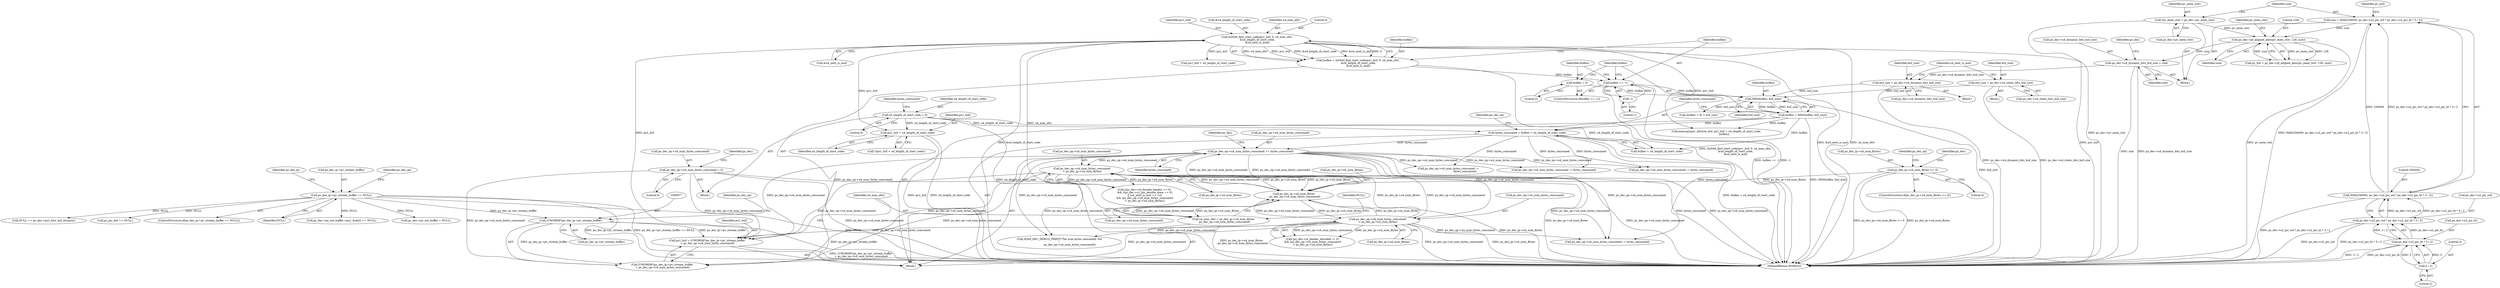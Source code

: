 digraph "0_Android_7554755536019e439433c515eeb44e701fb3bfb2@pointer" {
"1001126" [label="(Call,pu1_buf + u4_length_of_start_code)"];
"1001082" [label="(Call,ih264d_find_start_code(pu1_buf, 0, u4_max_ofst,\n &u4_length_of_start_code,\n &u4_next_is_aud))"];
"1000973" [label="(Call,pu1_buf = (UWORD8*)ps_dec_ip->pv_stream_buffer\n + ps_dec_op->u4_num_bytes_consumed)"];
"1000976" [label="(Call,(UWORD8*)ps_dec_ip->pv_stream_buffer)"];
"1000260" [label="(Call,ps_dec_ip->pv_stream_buffer == NULL)"];
"1001450" [label="(Call,ps_dec_op->u4_num_bytes_consumed\n < ps_dec_ip->u4_num_Bytes)"];
"1001108" [label="(Call,ps_dec_op->u4_num_bytes_consumed += bytes_consumed)"];
"1001103" [label="(Call,bytes_consumed = buflen + u4_length_of_start_code)"];
"1001098" [label="(Call,buflen = MIN(buflen, buf_size))"];
"1001100" [label="(Call,MIN(buflen, buf_size))"];
"1001091" [label="(Call,buflen == -1)"];
"1001080" [label="(Call,buflen = ih264d_find_start_code(pu1_buf, 0, u4_max_ofst,\n &u4_length_of_start_code,\n &u4_next_is_aud))"];
"1001093" [label="(Call,-1)"];
"1001095" [label="(Call,buflen = 0)"];
"1001060" [label="(Call,buf_size = ps_dec->u4_dynamic_bits_buf_size)"];
"1001045" [label="(Call,ps_dec->u4_dynamic_bits_buf_size = size)"];
"1001031" [label="(Call,ps_dec->pf_aligned_alloc(pv_mem_ctxt, 128, size))"];
"1001009" [label="(Call,*pv_mem_ctxt = ps_dec->pv_mem_ctxt)"];
"1001014" [label="(Call,size = MAX(256000, ps_dec->u2_pic_wd * ps_dec->u2_pic_ht * 3 / 2))"];
"1001016" [label="(Call,MAX(256000, ps_dec->u2_pic_wd * ps_dec->u2_pic_ht * 3 / 2))"];
"1001018" [label="(Call,ps_dec->u2_pic_wd * ps_dec->u2_pic_ht * 3 / 2)"];
"1001022" [label="(Call,ps_dec->u2_pic_ht * 3 / 2)"];
"1001026" [label="(Call,3 / 2)"];
"1001072" [label="(Call,buf_size = ps_dec->u4_static_bits_buf_size)"];
"1000171" [label="(Call,u4_length_of_start_code = 0)"];
"1000986" [label="(Call,ps_dec_ip->u4_num_Bytes\n - ps_dec_op->u4_num_bytes_consumed)"];
"1001425" [label="(Call,ps_dec_op->u4_num_bytes_consumed\n < ps_dec_ip->u4_num_Bytes)"];
"1000281" [label="(Call,ps_dec_ip->u4_num_Bytes <= 0)"];
"1000306" [label="(Call,ps_dec_op->u4_num_bytes_consumed = 0)"];
"1000984" [label="(Call,u4_max_ofst = ps_dec_ip->u4_num_Bytes\n - ps_dec_op->u4_num_bytes_consumed)"];
"1001022" [label="(Call,ps_dec->u2_pic_ht * 3 / 2)"];
"1001061" [label="(Identifier,buf_size)"];
"1001017" [label="(Literal,256000)"];
"1001080" [label="(Call,buflen = ih264d_find_start_code(pu1_buf, 0, u4_max_ofst,\n &u4_length_of_start_code,\n &u4_next_is_aud))"];
"1001082" [label="(Call,ih264d_find_start_code(pu1_buf, 0, u4_max_ofst,\n &u4_length_of_start_code,\n &u4_next_is_aud))"];
"1001105" [label="(Call,buflen + u4_length_of_start_code)"];
"1000313" [label="(Identifier,ps_dec)"];
"1001200" [label="(Call,memcpy(pu1_bitstrm_buf, pu1_buf + u4_length_of_start_code,\n                   buflen))"];
"1001101" [label="(Identifier,buflen)"];
"1001108" [label="(Call,ps_dec_op->u4_num_bytes_consumed += bytes_consumed)"];
"1001419" [label="(Call,(ps_dec->i4_header_decoded != 3)\n && (ps_dec_op->u4_num_bytes_consumed\n < ps_dec_ip->u4_num_Bytes))"];
"1001010" [label="(Identifier,pv_mem_ctxt)"];
"1001026" [label="(Call,3 / 2)"];
"1001052" [label="(Identifier,ps_dec)"];
"1001085" [label="(Identifier,u4_max_ofst)"];
"1001060" [label="(Call,buf_size = ps_dec->u4_dynamic_bits_buf_size)"];
"1000280" [label="(ControlStructure,if(ps_dec_ip->u4_num_Bytes <= 0))"];
"1001450" [label="(Call,ps_dec_op->u4_num_bytes_consumed\n < ps_dec_ip->u4_num_Bytes)"];
"1001370" [label="(Call,ps_dec_op->u4_num_bytes_consumed -= bytes_consumed)"];
"1001587" [label="(Call,ps_dec_op->u4_num_bytes_consumed -= bytes_consumed)"];
"1000282" [label="(Call,ps_dec_ip->u4_num_Bytes)"];
"1001011" [label="(Call,ps_dec->pv_mem_ctxt)"];
"1001084" [label="(Literal,0)"];
"1001016" [label="(Call,MAX(256000, ps_dec->u2_pic_wd * ps_dec->u2_pic_ht * 3 / 2))"];
"1001096" [label="(Identifier,buflen)"];
"1000978" [label="(Call,ps_dec_ip->pv_stream_buffer)"];
"1001049" [label="(Identifier,size)"];
"1000171" [label="(Call,u4_length_of_start_code = 0)"];
"1000268" [label="(Identifier,ps_dec_op)"];
"1001103" [label="(Call,bytes_consumed = buflen + u4_length_of_start_code)"];
"1001119" [label="(Identifier,ps_dec)"];
"1000995" [label="(Call,NULL == ps_dec->pu1_bits_buf_dynamic)"];
"1001027" [label="(Literal,3)"];
"1000984" [label="(Call,u4_max_ofst = ps_dec_ip->u4_num_Bytes\n - ps_dec_op->u4_num_bytes_consumed)"];
"1001018" [label="(Call,ps_dec->u2_pic_wd * ps_dec->u2_pic_ht * 3 / 2)"];
"1000176" [label="(Identifier,bytes_consumed)"];
"1001451" [label="(Call,ps_dec_op->u4_num_bytes_consumed)"];
"1001028" [label="(Literal,2)"];
"1001015" [label="(Identifier,size)"];
"1001034" [label="(Identifier,size)"];
"1001207" [label="(Call,(buflen + 8) < buf_size)"];
"1001081" [label="(Identifier,buflen)"];
"1000982" [label="(Identifier,ps_dec_op)"];
"1001126" [label="(Call,pu1_buf + u4_length_of_start_code)"];
"1000260" [label="(Call,ps_dec_ip->pv_stream_buffer == NULL)"];
"1001434" [label="(Call,((ps_dec->i4_decode_header == 0)\n && ((ps_dec->u1_pic_decode_done == 0)\n || (u4_next_is_aud == 1)))\n && (ps_dec_op->u4_num_bytes_consumed\n < ps_dec_ip->u4_num_Bytes))"];
"1001125" [label="(Call,*(pu1_buf + u4_length_of_start_code))"];
"1001072" [label="(Call,buf_size = ps_dec->u4_static_bits_buf_size)"];
"1002135" [label="(Call,H264_DEC_DEBUG_PRINT(\"The num bytes consumed: %d\n\",\n                         ps_dec_op->u4_num_bytes_consumed))"];
"1000986" [label="(Call,ps_dec_ip->u4_num_Bytes\n - ps_dec_op->u4_num_bytes_consumed)"];
"1001054" [label="(Block,)"];
"1001100" [label="(Call,MIN(buflen, buf_size))"];
"1000987" [label="(Call,ps_dec_ip->u4_num_Bytes)"];
"1001151" [label="(Call,ps_dec_op->u4_num_bytes_consumed -=\n                                        bytes_consumed)"];
"1001066" [label="(Block,)"];
"1001088" [label="(Call,&u4_next_is_aud)"];
"1001112" [label="(Identifier,bytes_consumed)"];
"1001083" [label="(Identifier,pu1_buf)"];
"1000307" [label="(Call,ps_dec_op->u4_num_bytes_consumed)"];
"1000310" [label="(Literal,0)"];
"1001014" [label="(Call,size = MAX(256000, ps_dec->u2_pic_wd * ps_dec->u2_pic_ht * 3 / 2))"];
"1001009" [label="(Call,*pv_mem_ctxt = ps_dec->pv_mem_ctxt)"];
"1001095" [label="(Call,buflen = 0)"];
"1001099" [label="(Identifier,buflen)"];
"1001031" [label="(Call,ps_dec->pf_aligned_alloc(pv_mem_ctxt, 128, size))"];
"1000289" [label="(Identifier,ps_dec_op)"];
"1000303" [label="(Identifier,ps_dec)"];
"1001098" [label="(Call,buflen = MIN(buflen, buf_size))"];
"1001045" [label="(Call,ps_dec->u4_dynamic_bits_buf_size = size)"];
"1001097" [label="(Literal,0)"];
"1001019" [label="(Call,ps_dec->u2_pic_wd)"];
"1001128" [label="(Identifier,u4_length_of_start_code)"];
"1000173" [label="(Literal,0)"];
"1001104" [label="(Identifier,bytes_consumed)"];
"1000971" [label="(Block,)"];
"1001032" [label="(Identifier,pv_mem_ctxt)"];
"1001074" [label="(Call,ps_dec->u4_static_bits_buf_size)"];
"1000623" [label="(Call,ps_pic_buf == NULL)"];
"1001347" [label="(Call,ps_dec_op->u4_num_bytes_consumed -= bytes_consumed)"];
"1000151" [label="(Block,)"];
"1001023" [label="(Call,ps_dec->u2_pic_ht)"];
"1001110" [label="(Identifier,ps_dec_op)"];
"1001202" [label="(Call,pu1_buf + u4_length_of_start_code)"];
"1000285" [label="(Literal,0)"];
"1001046" [label="(Call,ps_dec->u4_dynamic_bits_buf_size)"];
"1001005" [label="(Block,)"];
"1000975" [label="(Call,(UWORD8*)ps_dec_ip->pv_stream_buffer\n + ps_dec_op->u4_num_bytes_consumed)"];
"1001062" [label="(Call,ps_dec->u4_dynamic_bits_buf_size)"];
"1001425" [label="(Call,ps_dec_op->u4_num_bytes_consumed\n < ps_dec_ip->u4_num_Bytes)"];
"1001090" [label="(ControlStructure,if(buflen == -1))"];
"1000985" [label="(Identifier,u4_max_ofst)"];
"1001429" [label="(Call,ps_dec_ip->u4_num_Bytes)"];
"1000306" [label="(Call,ps_dec_op->u4_num_bytes_consumed = 0)"];
"1000259" [label="(ControlStructure,if(ps_dec_ip->pv_stream_buffer == NULL))"];
"1001109" [label="(Call,ps_dec_op->u4_num_bytes_consumed)"];
"1001029" [label="(Call,pv_buf = ps_dec->pf_aligned_alloc(pv_mem_ctxt, 128, size))"];
"1001127" [label="(Identifier,pu1_buf)"];
"1001030" [label="(Identifier,pv_buf)"];
"1000283" [label="(Identifier,ps_dec_ip)"];
"1000264" [label="(Identifier,NULL)"];
"1001093" [label="(Call,-1)"];
"1001073" [label="(Identifier,buf_size)"];
"1002142" [label="(MethodReturn,WORD32)"];
"1000172" [label="(Identifier,u4_length_of_start_code)"];
"1001091" [label="(Call,buflen == -1)"];
"1000973" [label="(Call,pu1_buf = (UWORD8*)ps_dec_ip->pv_stream_buffer\n + ps_dec_op->u4_num_bytes_consumed)"];
"1001086" [label="(Call,&u4_length_of_start_code)"];
"1001094" [label="(Literal,1)"];
"1000974" [label="(Identifier,pu1_buf)"];
"1000976" [label="(Call,(UWORD8*)ps_dec_ip->pv_stream_buffer)"];
"1001033" [label="(Literal,128)"];
"1000406" [label="(Call,ps_dec->ps_out_buffer->pu1_bufs[i] == NULL)"];
"1001078" [label="(Identifier,u4_next_is_aud)"];
"1001102" [label="(Identifier,buf_size)"];
"1000261" [label="(Call,ps_dec_ip->pv_stream_buffer)"];
"1000990" [label="(Call,ps_dec_op->u4_num_bytes_consumed)"];
"1001426" [label="(Call,ps_dec_op->u4_num_bytes_consumed)"];
"1000996" [label="(Identifier,NULL)"];
"1000311" [label="(Call,ps_dec->ps_out_buffer = NULL)"];
"1001092" [label="(Identifier,buflen)"];
"1001454" [label="(Call,ps_dec_ip->u4_num_Bytes)"];
"1000281" [label="(Call,ps_dec_ip->u4_num_Bytes <= 0)"];
"1001126" -> "1001125"  [label="AST: "];
"1001126" -> "1001128"  [label="CFG: "];
"1001127" -> "1001126"  [label="AST: "];
"1001128" -> "1001126"  [label="AST: "];
"1001125" -> "1001126"  [label="CFG: "];
"1001126" -> "1002142"  [label="DDG: pu1_buf"];
"1001126" -> "1002142"  [label="DDG: u4_length_of_start_code"];
"1001082" -> "1001126"  [label="DDG: pu1_buf"];
"1000171" -> "1001126"  [label="DDG: u4_length_of_start_code"];
"1001082" -> "1001080"  [label="AST: "];
"1001082" -> "1001088"  [label="CFG: "];
"1001083" -> "1001082"  [label="AST: "];
"1001084" -> "1001082"  [label="AST: "];
"1001085" -> "1001082"  [label="AST: "];
"1001086" -> "1001082"  [label="AST: "];
"1001088" -> "1001082"  [label="AST: "];
"1001080" -> "1001082"  [label="CFG: "];
"1001082" -> "1002142"  [label="DDG: &u4_next_is_aud"];
"1001082" -> "1002142"  [label="DDG: &u4_length_of_start_code"];
"1001082" -> "1002142"  [label="DDG: u4_max_ofst"];
"1001082" -> "1002142"  [label="DDG: pu1_buf"];
"1001082" -> "1001080"  [label="DDG: u4_max_ofst"];
"1001082" -> "1001080"  [label="DDG: pu1_buf"];
"1001082" -> "1001080"  [label="DDG: &u4_length_of_start_code"];
"1001082" -> "1001080"  [label="DDG: &u4_next_is_aud"];
"1001082" -> "1001080"  [label="DDG: 0"];
"1000973" -> "1001082"  [label="DDG: pu1_buf"];
"1000984" -> "1001082"  [label="DDG: u4_max_ofst"];
"1001082" -> "1001200"  [label="DDG: pu1_buf"];
"1001082" -> "1001202"  [label="DDG: pu1_buf"];
"1000973" -> "1000971"  [label="AST: "];
"1000973" -> "1000975"  [label="CFG: "];
"1000974" -> "1000973"  [label="AST: "];
"1000975" -> "1000973"  [label="AST: "];
"1000985" -> "1000973"  [label="CFG: "];
"1000973" -> "1002142"  [label="DDG: (UWORD8*)ps_dec_ip->pv_stream_buffer\n + ps_dec_op->u4_num_bytes_consumed"];
"1000976" -> "1000973"  [label="DDG: ps_dec_ip->pv_stream_buffer"];
"1001450" -> "1000973"  [label="DDG: ps_dec_op->u4_num_bytes_consumed"];
"1001108" -> "1000973"  [label="DDG: ps_dec_op->u4_num_bytes_consumed"];
"1000306" -> "1000973"  [label="DDG: ps_dec_op->u4_num_bytes_consumed"];
"1001425" -> "1000973"  [label="DDG: ps_dec_op->u4_num_bytes_consumed"];
"1000976" -> "1000975"  [label="AST: "];
"1000976" -> "1000978"  [label="CFG: "];
"1000977" -> "1000976"  [label="AST: "];
"1000978" -> "1000976"  [label="AST: "];
"1000982" -> "1000976"  [label="CFG: "];
"1000976" -> "1002142"  [label="DDG: ps_dec_ip->pv_stream_buffer"];
"1000976" -> "1000975"  [label="DDG: ps_dec_ip->pv_stream_buffer"];
"1000260" -> "1000976"  [label="DDG: ps_dec_ip->pv_stream_buffer"];
"1000260" -> "1000259"  [label="AST: "];
"1000260" -> "1000264"  [label="CFG: "];
"1000261" -> "1000260"  [label="AST: "];
"1000264" -> "1000260"  [label="AST: "];
"1000268" -> "1000260"  [label="CFG: "];
"1000283" -> "1000260"  [label="CFG: "];
"1000260" -> "1002142"  [label="DDG: ps_dec_ip->pv_stream_buffer == NULL"];
"1000260" -> "1002142"  [label="DDG: NULL"];
"1000260" -> "1002142"  [label="DDG: ps_dec_ip->pv_stream_buffer"];
"1000260" -> "1000311"  [label="DDG: NULL"];
"1000260" -> "1000406"  [label="DDG: NULL"];
"1000260" -> "1000623"  [label="DDG: NULL"];
"1000260" -> "1000995"  [label="DDG: NULL"];
"1001450" -> "1001434"  [label="AST: "];
"1001450" -> "1001454"  [label="CFG: "];
"1001451" -> "1001450"  [label="AST: "];
"1001454" -> "1001450"  [label="AST: "];
"1001434" -> "1001450"  [label="CFG: "];
"1001450" -> "1002142"  [label="DDG: ps_dec_op->u4_num_bytes_consumed"];
"1001450" -> "1002142"  [label="DDG: ps_dec_ip->u4_num_Bytes"];
"1001450" -> "1000975"  [label="DDG: ps_dec_op->u4_num_bytes_consumed"];
"1001450" -> "1000986"  [label="DDG: ps_dec_ip->u4_num_Bytes"];
"1001450" -> "1000986"  [label="DDG: ps_dec_op->u4_num_bytes_consumed"];
"1001450" -> "1001434"  [label="DDG: ps_dec_op->u4_num_bytes_consumed"];
"1001450" -> "1001434"  [label="DDG: ps_dec_ip->u4_num_Bytes"];
"1001108" -> "1001450"  [label="DDG: ps_dec_op->u4_num_bytes_consumed"];
"1001425" -> "1001450"  [label="DDG: ps_dec_op->u4_num_bytes_consumed"];
"1001425" -> "1001450"  [label="DDG: ps_dec_ip->u4_num_Bytes"];
"1000986" -> "1001450"  [label="DDG: ps_dec_ip->u4_num_Bytes"];
"1001450" -> "1001587"  [label="DDG: ps_dec_op->u4_num_bytes_consumed"];
"1001450" -> "1002135"  [label="DDG: ps_dec_op->u4_num_bytes_consumed"];
"1001108" -> "1000971"  [label="AST: "];
"1001108" -> "1001112"  [label="CFG: "];
"1001109" -> "1001108"  [label="AST: "];
"1001112" -> "1001108"  [label="AST: "];
"1001119" -> "1001108"  [label="CFG: "];
"1001108" -> "1002142"  [label="DDG: ps_dec_op->u4_num_bytes_consumed"];
"1001108" -> "1002142"  [label="DDG: bytes_consumed"];
"1001108" -> "1000975"  [label="DDG: ps_dec_op->u4_num_bytes_consumed"];
"1001108" -> "1000986"  [label="DDG: ps_dec_op->u4_num_bytes_consumed"];
"1001103" -> "1001108"  [label="DDG: bytes_consumed"];
"1000986" -> "1001108"  [label="DDG: ps_dec_op->u4_num_bytes_consumed"];
"1001108" -> "1001151"  [label="DDG: ps_dec_op->u4_num_bytes_consumed"];
"1001108" -> "1001347"  [label="DDG: ps_dec_op->u4_num_bytes_consumed"];
"1001108" -> "1001370"  [label="DDG: ps_dec_op->u4_num_bytes_consumed"];
"1001108" -> "1001425"  [label="DDG: ps_dec_op->u4_num_bytes_consumed"];
"1001108" -> "1001587"  [label="DDG: ps_dec_op->u4_num_bytes_consumed"];
"1001108" -> "1002135"  [label="DDG: ps_dec_op->u4_num_bytes_consumed"];
"1001103" -> "1000971"  [label="AST: "];
"1001103" -> "1001105"  [label="CFG: "];
"1001104" -> "1001103"  [label="AST: "];
"1001105" -> "1001103"  [label="AST: "];
"1001110" -> "1001103"  [label="CFG: "];
"1001103" -> "1002142"  [label="DDG: buflen + u4_length_of_start_code"];
"1001098" -> "1001103"  [label="DDG: buflen"];
"1000171" -> "1001103"  [label="DDG: u4_length_of_start_code"];
"1001103" -> "1001151"  [label="DDG: bytes_consumed"];
"1001103" -> "1001347"  [label="DDG: bytes_consumed"];
"1001103" -> "1001370"  [label="DDG: bytes_consumed"];
"1001103" -> "1001587"  [label="DDG: bytes_consumed"];
"1001098" -> "1000971"  [label="AST: "];
"1001098" -> "1001100"  [label="CFG: "];
"1001099" -> "1001098"  [label="AST: "];
"1001100" -> "1001098"  [label="AST: "];
"1001104" -> "1001098"  [label="CFG: "];
"1001098" -> "1002142"  [label="DDG: MIN(buflen, buf_size)"];
"1001100" -> "1001098"  [label="DDG: buflen"];
"1001100" -> "1001098"  [label="DDG: buf_size"];
"1001098" -> "1001105"  [label="DDG: buflen"];
"1001098" -> "1001200"  [label="DDG: buflen"];
"1001100" -> "1001102"  [label="CFG: "];
"1001101" -> "1001100"  [label="AST: "];
"1001102" -> "1001100"  [label="AST: "];
"1001100" -> "1002142"  [label="DDG: buf_size"];
"1001091" -> "1001100"  [label="DDG: buflen"];
"1001095" -> "1001100"  [label="DDG: buflen"];
"1001060" -> "1001100"  [label="DDG: buf_size"];
"1001072" -> "1001100"  [label="DDG: buf_size"];
"1001100" -> "1001207"  [label="DDG: buf_size"];
"1001091" -> "1001090"  [label="AST: "];
"1001091" -> "1001093"  [label="CFG: "];
"1001092" -> "1001091"  [label="AST: "];
"1001093" -> "1001091"  [label="AST: "];
"1001096" -> "1001091"  [label="CFG: "];
"1001099" -> "1001091"  [label="CFG: "];
"1001091" -> "1002142"  [label="DDG: buflen == -1"];
"1001091" -> "1002142"  [label="DDG: -1"];
"1001080" -> "1001091"  [label="DDG: buflen"];
"1001093" -> "1001091"  [label="DDG: 1"];
"1001080" -> "1000971"  [label="AST: "];
"1001081" -> "1001080"  [label="AST: "];
"1001092" -> "1001080"  [label="CFG: "];
"1001080" -> "1002142"  [label="DDG: ih264d_find_start_code(pu1_buf, 0, u4_max_ofst,\n &u4_length_of_start_code,\n &u4_next_is_aud)"];
"1001093" -> "1001094"  [label="CFG: "];
"1001094" -> "1001093"  [label="AST: "];
"1001095" -> "1001090"  [label="AST: "];
"1001095" -> "1001097"  [label="CFG: "];
"1001096" -> "1001095"  [label="AST: "];
"1001097" -> "1001095"  [label="AST: "];
"1001099" -> "1001095"  [label="CFG: "];
"1001060" -> "1001054"  [label="AST: "];
"1001060" -> "1001062"  [label="CFG: "];
"1001061" -> "1001060"  [label="AST: "];
"1001062" -> "1001060"  [label="AST: "];
"1001078" -> "1001060"  [label="CFG: "];
"1001060" -> "1002142"  [label="DDG: ps_dec->u4_dynamic_bits_buf_size"];
"1001045" -> "1001060"  [label="DDG: ps_dec->u4_dynamic_bits_buf_size"];
"1001045" -> "1001005"  [label="AST: "];
"1001045" -> "1001049"  [label="CFG: "];
"1001046" -> "1001045"  [label="AST: "];
"1001049" -> "1001045"  [label="AST: "];
"1001052" -> "1001045"  [label="CFG: "];
"1001045" -> "1002142"  [label="DDG: size"];
"1001045" -> "1002142"  [label="DDG: ps_dec->u4_dynamic_bits_buf_size"];
"1001031" -> "1001045"  [label="DDG: size"];
"1001031" -> "1001029"  [label="AST: "];
"1001031" -> "1001034"  [label="CFG: "];
"1001032" -> "1001031"  [label="AST: "];
"1001033" -> "1001031"  [label="AST: "];
"1001034" -> "1001031"  [label="AST: "];
"1001029" -> "1001031"  [label="CFG: "];
"1001031" -> "1002142"  [label="DDG: pv_mem_ctxt"];
"1001031" -> "1001029"  [label="DDG: pv_mem_ctxt"];
"1001031" -> "1001029"  [label="DDG: 128"];
"1001031" -> "1001029"  [label="DDG: size"];
"1001009" -> "1001031"  [label="DDG: pv_mem_ctxt"];
"1001014" -> "1001031"  [label="DDG: size"];
"1001009" -> "1001005"  [label="AST: "];
"1001009" -> "1001011"  [label="CFG: "];
"1001010" -> "1001009"  [label="AST: "];
"1001011" -> "1001009"  [label="AST: "];
"1001015" -> "1001009"  [label="CFG: "];
"1001009" -> "1002142"  [label="DDG: ps_dec->pv_mem_ctxt"];
"1001014" -> "1001005"  [label="AST: "];
"1001014" -> "1001016"  [label="CFG: "];
"1001015" -> "1001014"  [label="AST: "];
"1001016" -> "1001014"  [label="AST: "];
"1001030" -> "1001014"  [label="CFG: "];
"1001014" -> "1002142"  [label="DDG: MAX(256000, ps_dec->u2_pic_wd * ps_dec->u2_pic_ht * 3 / 2)"];
"1001016" -> "1001014"  [label="DDG: 256000"];
"1001016" -> "1001014"  [label="DDG: ps_dec->u2_pic_wd * ps_dec->u2_pic_ht * 3 / 2"];
"1001016" -> "1001018"  [label="CFG: "];
"1001017" -> "1001016"  [label="AST: "];
"1001018" -> "1001016"  [label="AST: "];
"1001016" -> "1002142"  [label="DDG: ps_dec->u2_pic_wd * ps_dec->u2_pic_ht * 3 / 2"];
"1001018" -> "1001016"  [label="DDG: ps_dec->u2_pic_wd"];
"1001018" -> "1001016"  [label="DDG: ps_dec->u2_pic_ht * 3 / 2"];
"1001018" -> "1001022"  [label="CFG: "];
"1001019" -> "1001018"  [label="AST: "];
"1001022" -> "1001018"  [label="AST: "];
"1001018" -> "1002142"  [label="DDG: ps_dec->u2_pic_wd"];
"1001018" -> "1002142"  [label="DDG: ps_dec->u2_pic_ht * 3 / 2"];
"1001022" -> "1001018"  [label="DDG: ps_dec->u2_pic_ht"];
"1001022" -> "1001018"  [label="DDG: 3 / 2"];
"1001022" -> "1001026"  [label="CFG: "];
"1001023" -> "1001022"  [label="AST: "];
"1001026" -> "1001022"  [label="AST: "];
"1001022" -> "1002142"  [label="DDG: 3 / 2"];
"1001022" -> "1002142"  [label="DDG: ps_dec->u2_pic_ht"];
"1001026" -> "1001022"  [label="DDG: 3"];
"1001026" -> "1001022"  [label="DDG: 2"];
"1001026" -> "1001028"  [label="CFG: "];
"1001027" -> "1001026"  [label="AST: "];
"1001028" -> "1001026"  [label="AST: "];
"1001072" -> "1001066"  [label="AST: "];
"1001072" -> "1001074"  [label="CFG: "];
"1001073" -> "1001072"  [label="AST: "];
"1001074" -> "1001072"  [label="AST: "];
"1001078" -> "1001072"  [label="CFG: "];
"1001072" -> "1002142"  [label="DDG: ps_dec->u4_static_bits_buf_size"];
"1000171" -> "1000151"  [label="AST: "];
"1000171" -> "1000173"  [label="CFG: "];
"1000172" -> "1000171"  [label="AST: "];
"1000173" -> "1000171"  [label="AST: "];
"1000176" -> "1000171"  [label="CFG: "];
"1000171" -> "1002142"  [label="DDG: u4_length_of_start_code"];
"1000171" -> "1001105"  [label="DDG: u4_length_of_start_code"];
"1000986" -> "1000984"  [label="AST: "];
"1000986" -> "1000990"  [label="CFG: "];
"1000987" -> "1000986"  [label="AST: "];
"1000990" -> "1000986"  [label="AST: "];
"1000984" -> "1000986"  [label="CFG: "];
"1000986" -> "1002142"  [label="DDG: ps_dec_ip->u4_num_Bytes"];
"1000986" -> "1000984"  [label="DDG: ps_dec_ip->u4_num_Bytes"];
"1000986" -> "1000984"  [label="DDG: ps_dec_op->u4_num_bytes_consumed"];
"1001425" -> "1000986"  [label="DDG: ps_dec_ip->u4_num_Bytes"];
"1001425" -> "1000986"  [label="DDG: ps_dec_op->u4_num_bytes_consumed"];
"1000281" -> "1000986"  [label="DDG: ps_dec_ip->u4_num_Bytes"];
"1000306" -> "1000986"  [label="DDG: ps_dec_op->u4_num_bytes_consumed"];
"1000986" -> "1001425"  [label="DDG: ps_dec_ip->u4_num_Bytes"];
"1001425" -> "1001419"  [label="AST: "];
"1001425" -> "1001429"  [label="CFG: "];
"1001426" -> "1001425"  [label="AST: "];
"1001429" -> "1001425"  [label="AST: "];
"1001419" -> "1001425"  [label="CFG: "];
"1001425" -> "1002142"  [label="DDG: ps_dec_ip->u4_num_Bytes"];
"1001425" -> "1002142"  [label="DDG: ps_dec_op->u4_num_bytes_consumed"];
"1001425" -> "1000975"  [label="DDG: ps_dec_op->u4_num_bytes_consumed"];
"1001425" -> "1001419"  [label="DDG: ps_dec_op->u4_num_bytes_consumed"];
"1001425" -> "1001419"  [label="DDG: ps_dec_ip->u4_num_Bytes"];
"1001425" -> "1001587"  [label="DDG: ps_dec_op->u4_num_bytes_consumed"];
"1001425" -> "1002135"  [label="DDG: ps_dec_op->u4_num_bytes_consumed"];
"1000281" -> "1000280"  [label="AST: "];
"1000281" -> "1000285"  [label="CFG: "];
"1000282" -> "1000281"  [label="AST: "];
"1000285" -> "1000281"  [label="AST: "];
"1000289" -> "1000281"  [label="CFG: "];
"1000303" -> "1000281"  [label="CFG: "];
"1000281" -> "1002142"  [label="DDG: ps_dec_ip->u4_num_Bytes"];
"1000281" -> "1002142"  [label="DDG: ps_dec_ip->u4_num_Bytes <= 0"];
"1000306" -> "1000151"  [label="AST: "];
"1000306" -> "1000310"  [label="CFG: "];
"1000307" -> "1000306"  [label="AST: "];
"1000310" -> "1000306"  [label="AST: "];
"1000313" -> "1000306"  [label="CFG: "];
"1000306" -> "1002142"  [label="DDG: ps_dec_op->u4_num_bytes_consumed"];
"1000306" -> "1000975"  [label="DDG: ps_dec_op->u4_num_bytes_consumed"];
"1000984" -> "1000971"  [label="AST: "];
"1000985" -> "1000984"  [label="AST: "];
"1000996" -> "1000984"  [label="CFG: "];
"1000984" -> "1002142"  [label="DDG: ps_dec_ip->u4_num_Bytes\n - ps_dec_op->u4_num_bytes_consumed"];
}
